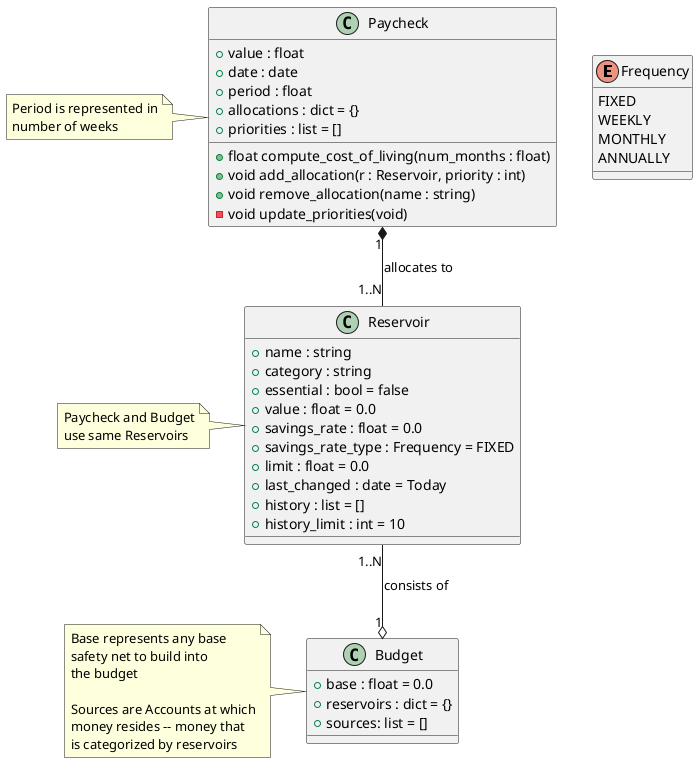@startuml

enum Frequency {
    FIXED
    WEEKLY
    MONTHLY
    ANNUALLY
}

class Reservoir {
    + name : string
    + category : string
    + essential : bool = false
    + value : float = 0.0
    + savings_rate : float = 0.0
    + savings_rate_type : Frequency = FIXED
    + limit : float = 0.0
    + last_changed : date = Today
    + history : list = []
    + history_limit : int = 10
}

note left of Reservoir
    Paycheck and Budget
    use same Reservoirs
end note

class Budget {
    + base : float = 0.0
    + reservoirs : dict = {}
    + sources: list = []
}

note left of Budget
    Base represents any base
    safety net to build into
    the budget

    Sources are Accounts at which
    money resides -- money that
    is categorized by reservoirs
end note

class Paycheck {
    + value : float
    + date : date
    + period : float
    + allocations : dict = {}
    + priorities : list = []
    + float compute_cost_of_living(num_months : float)
    + void add_allocation(r : Reservoir, priority : int)
    + void remove_allocation(name : string)
    - void update_priorities(void)
}

note left of Paycheck
    Period is represented in
    number of weeks
end note

Paycheck "1" *-- "1..N" Reservoir : allocates to
Reservoir "1..N" --o "1" Budget : consists of

@enduml